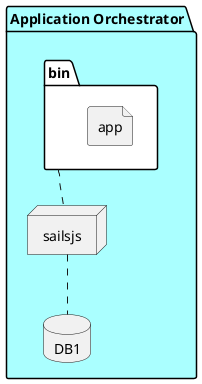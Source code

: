 @startuml

package  "Application Orchestrator" #aaffff {
  folder bin #ffffff {
    file app
  }
  node sailsjs
  database DB1

  sailsjs .. DB1
  bin .. sailsjs
}

@enduml
